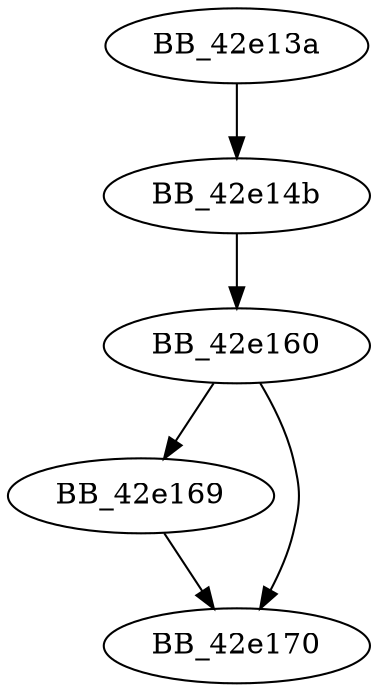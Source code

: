 DiGraph ___crtGetLocaleInfoA{
BB_42e13a->BB_42e14b
BB_42e14b->BB_42e160
BB_42e160->BB_42e169
BB_42e160->BB_42e170
BB_42e169->BB_42e170
}
